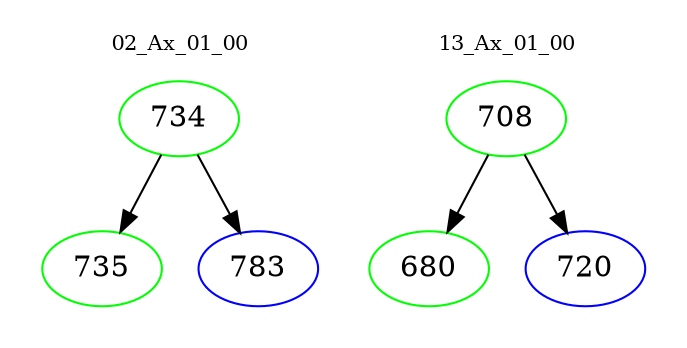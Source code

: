 digraph{
subgraph cluster_0 {
color = white
label = "02_Ax_01_00";
fontsize=10;
T0_734 [label="734", color="green"]
T0_734 -> T0_735 [color="black"]
T0_735 [label="735", color="green"]
T0_734 -> T0_783 [color="black"]
T0_783 [label="783", color="blue"]
}
subgraph cluster_1 {
color = white
label = "13_Ax_01_00";
fontsize=10;
T1_708 [label="708", color="green"]
T1_708 -> T1_680 [color="black"]
T1_680 [label="680", color="green"]
T1_708 -> T1_720 [color="black"]
T1_720 [label="720", color="blue"]
}
}
